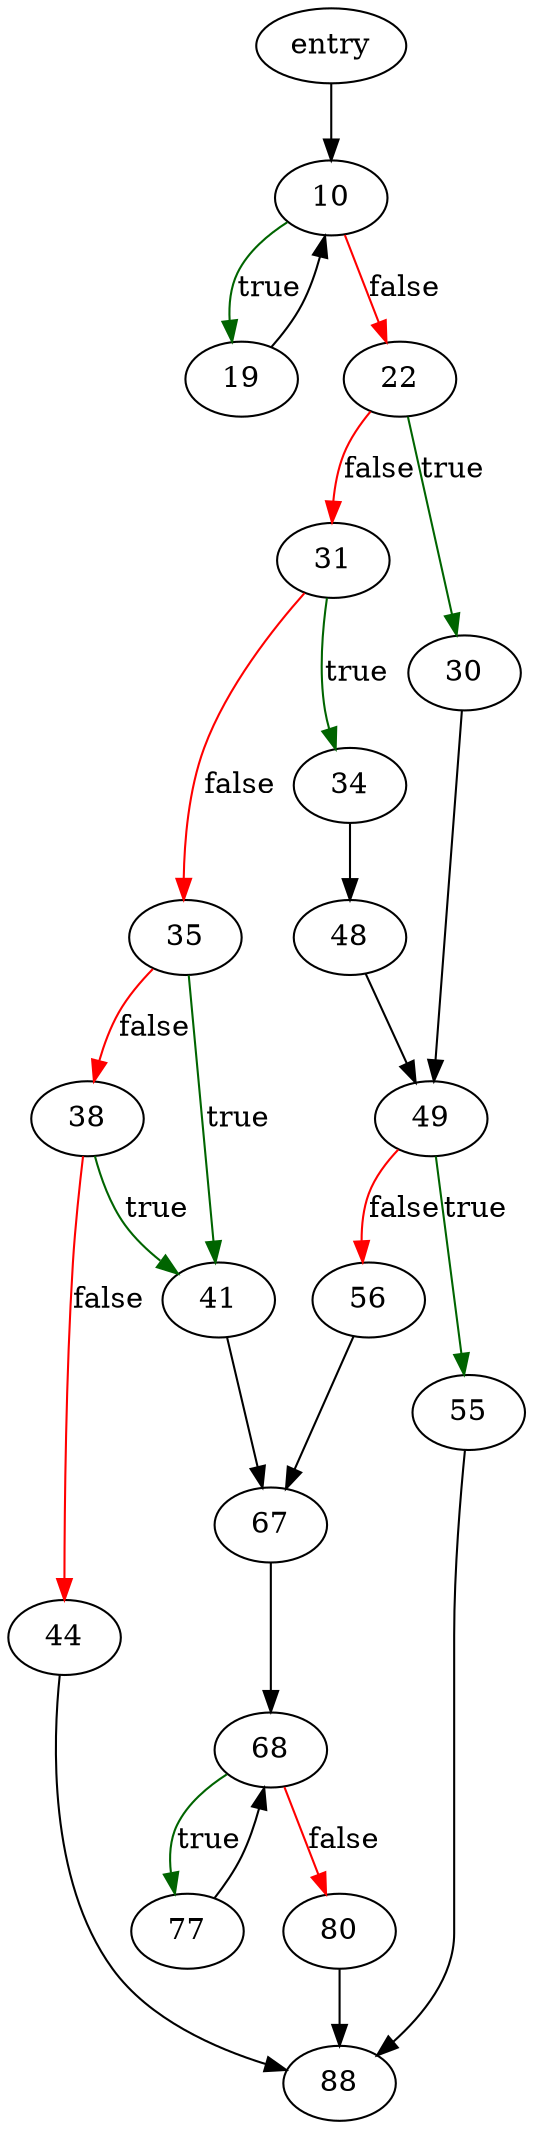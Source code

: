 digraph "parseTimezone" {
	// Node definitions.
	2 [label=entry];
	10;
	19;
	22;
	30;
	31;
	34;
	35;
	38;
	41;
	44;
	48;
	49;
	55;
	56;
	67;
	68;
	77;
	80;
	88;

	// Edge definitions.
	2 -> 10;
	10 -> 19 [
		color=darkgreen
		label=true
	];
	10 -> 22 [
		color=red
		label=false
	];
	19 -> 10;
	22 -> 30 [
		color=darkgreen
		label=true
	];
	22 -> 31 [
		color=red
		label=false
	];
	30 -> 49;
	31 -> 34 [
		color=darkgreen
		label=true
	];
	31 -> 35 [
		color=red
		label=false
	];
	34 -> 48;
	35 -> 38 [
		color=red
		label=false
	];
	35 -> 41 [
		color=darkgreen
		label=true
	];
	38 -> 41 [
		color=darkgreen
		label=true
	];
	38 -> 44 [
		color=red
		label=false
	];
	41 -> 67;
	44 -> 88;
	48 -> 49;
	49 -> 55 [
		color=darkgreen
		label=true
	];
	49 -> 56 [
		color=red
		label=false
	];
	55 -> 88;
	56 -> 67;
	67 -> 68;
	68 -> 77 [
		color=darkgreen
		label=true
	];
	68 -> 80 [
		color=red
		label=false
	];
	77 -> 68;
	80 -> 88;
}